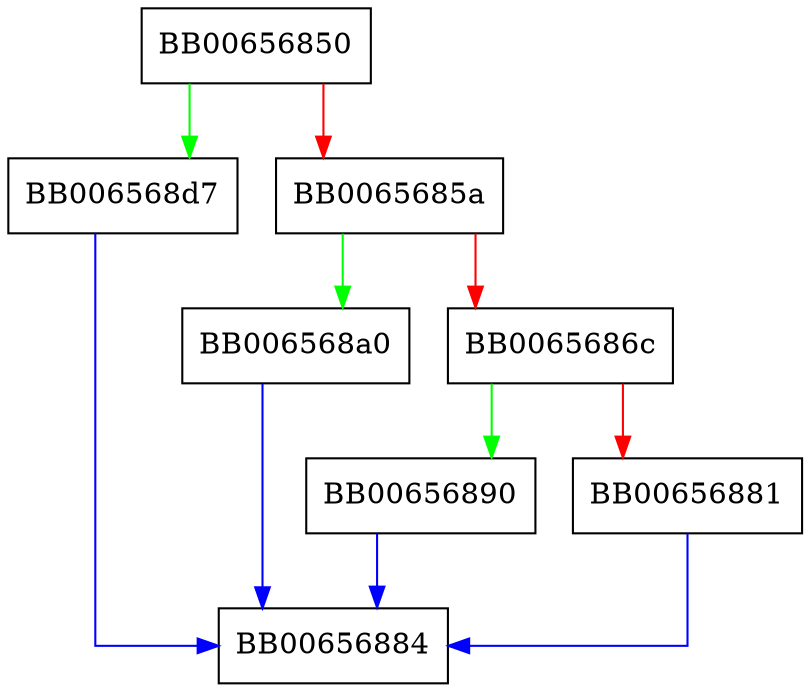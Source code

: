 digraph UI_get_result_length {
  node [shape="box"];
  graph [splines=ortho];
  BB00656850 -> BB006568d7 [color="green"];
  BB00656850 -> BB0065685a [color="red"];
  BB0065685a -> BB006568a0 [color="green"];
  BB0065685a -> BB0065686c [color="red"];
  BB0065686c -> BB00656890 [color="green"];
  BB0065686c -> BB00656881 [color="red"];
  BB00656881 -> BB00656884 [color="blue"];
  BB00656890 -> BB00656884 [color="blue"];
  BB006568a0 -> BB00656884 [color="blue"];
  BB006568d7 -> BB00656884 [color="blue"];
}